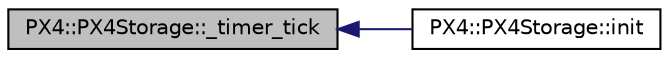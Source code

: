 digraph "PX4::PX4Storage::_timer_tick"
{
 // INTERACTIVE_SVG=YES
  edge [fontname="Helvetica",fontsize="10",labelfontname="Helvetica",labelfontsize="10"];
  node [fontname="Helvetica",fontsize="10",shape=record];
  rankdir="LR";
  Node1 [label="PX4::PX4Storage::_timer_tick",height=0.2,width=0.4,color="black", fillcolor="grey75", style="filled", fontcolor="black"];
  Node1 -> Node2 [dir="back",color="midnightblue",fontsize="10",style="solid",fontname="Helvetica"];
  Node2 [label="PX4::PX4Storage::init",height=0.2,width=0.4,color="black", fillcolor="white", style="filled",URL="$classPX4_1_1PX4Storage.html#a3e2527da1f5db2c322daba7ddf78944b"];
}

